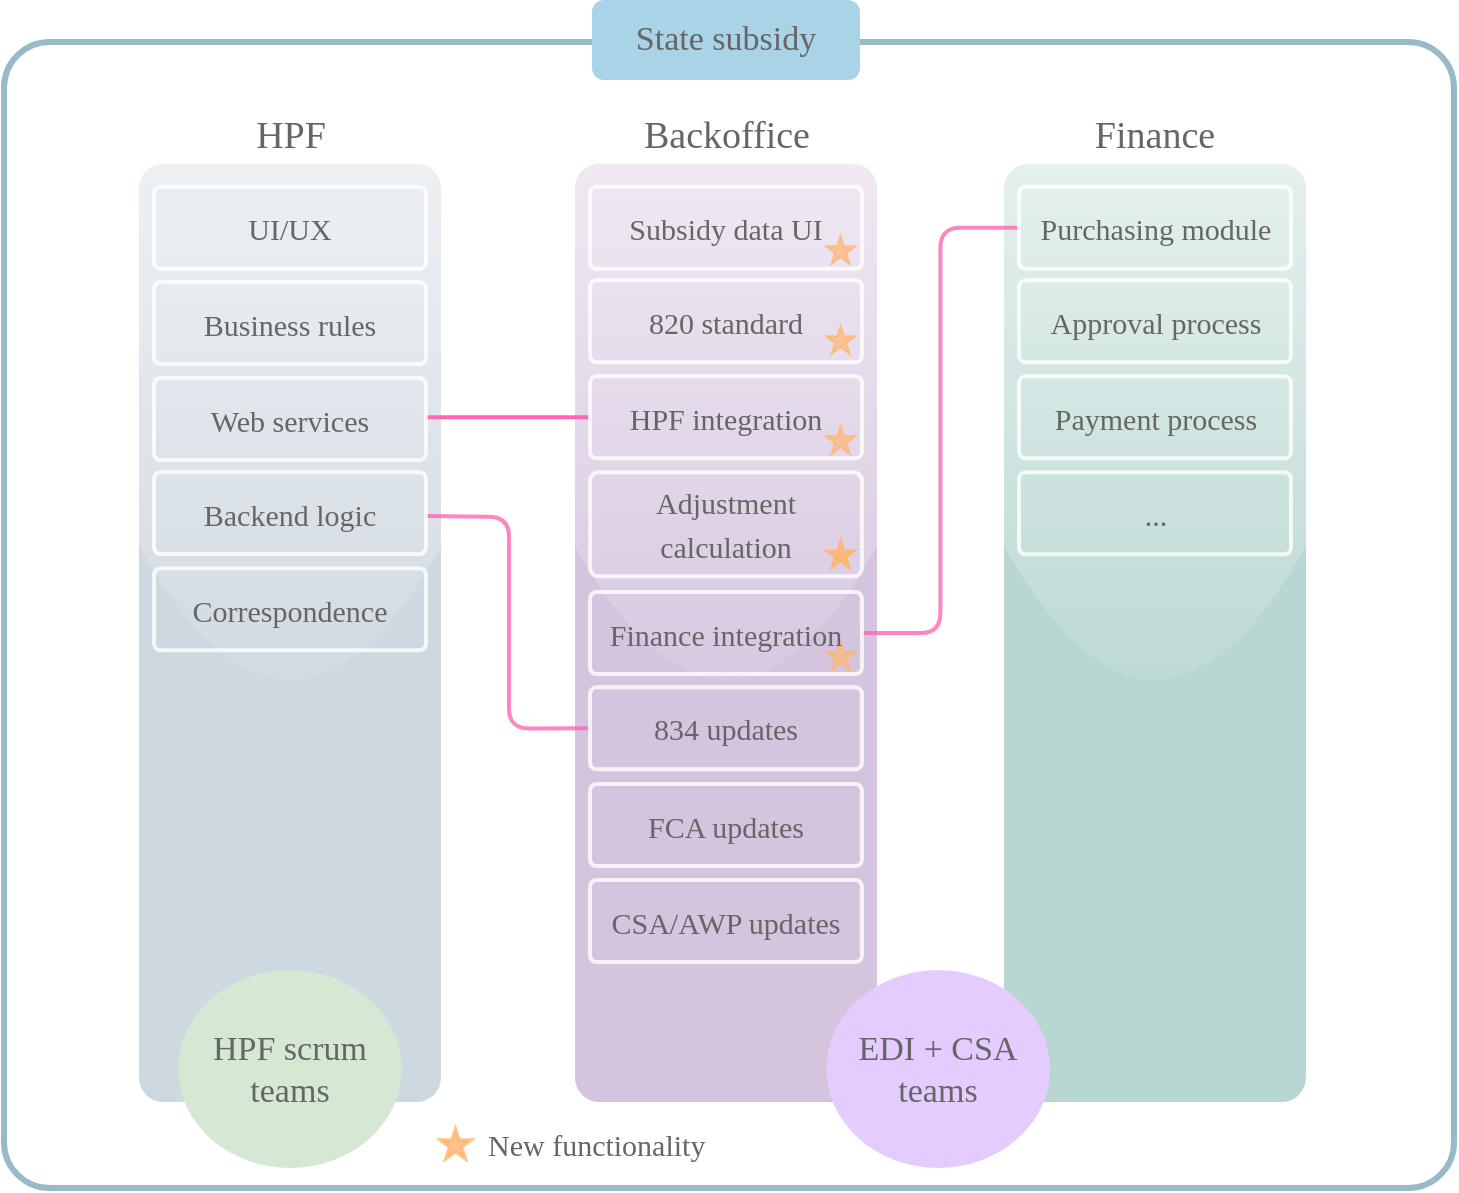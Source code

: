 <mxfile version="15.4.0" type="device" pages="2"><diagram id="fUHQmfQO0UvzZK2FpjPs" name="Base"><mxGraphModel dx="2765" dy="4293" grid="0" gridSize="10" guides="1" tooltips="1" connect="1" arrows="1" fold="1" page="1" pageScale="1" pageWidth="1600" pageHeight="900" math="0" shadow="0"><root><mxCell id="0"/><mxCell id="1" parent="0"/><mxCell id="Ma2LWX1KIgKVY_EB1p_x-2" value="HPF" style="rounded=1;whiteSpace=wrap;html=1;shadow=0;fontSize=19;strokeWidth=3;arcSize=8;strokeColor=none;fillColor=#BAC8D3;opacity=70;fontColor=#666666;spacingTop=32;labelPosition=center;verticalLabelPosition=top;align=center;verticalAlign=bottom;glass=1;fontFamily=IBM Plex Sans;fontSource=https%3A%2F%2Ffonts.googleapis.com%2Fcss%3Ffamily%3DIBM%2BPlex%2BSans;" vertex="1" parent="1"><mxGeometry x="496.5" y="-1572" width="151" height="469" as="geometry"/></mxCell><mxCell id="Ma2LWX1KIgKVY_EB1p_x-3" value="&lt;span style=&quot;font-family: &amp;#34;ibm plex sans&amp;#34; ; font-size: 15px&quot;&gt;Correspondence&lt;/span&gt;" style="rounded=1;whiteSpace=wrap;html=1;shadow=0;fontSize=18;strokeWidth=2;arcSize=8;opacity=80;fillColor=none;strokeColor=#FFFFFF;fontColor=#666666;" vertex="1" parent="1"><mxGeometry x="504.03" y="-1369.86" width="135.94" height="41" as="geometry"/></mxCell><mxCell id="Ma2LWX1KIgKVY_EB1p_x-4" value="&lt;font style=&quot;font-size: 15px&quot; face=&quot;IBM Plex Sans&quot; data-font-src=&quot;https://fonts.googleapis.com/css?family=IBM+Plex+Sans&quot;&gt;Business rules&lt;/font&gt;" style="rounded=1;whiteSpace=wrap;html=1;shadow=0;fontSize=18;strokeWidth=2;arcSize=8;fillColor=none;strokeColor=#FFFFFF;opacity=80;fontColor=#666666;" vertex="1" parent="1"><mxGeometry x="504.03" y="-1513" width="135.94" height="41" as="geometry"/></mxCell><mxCell id="Ma2LWX1KIgKVY_EB1p_x-5" value="&lt;font style=&quot;font-size: 15px&quot; face=&quot;IBM Plex Sans&quot; data-font-src=&quot;https://fonts.googleapis.com/css?family=IBM+Plex+Sans&quot;&gt;UI/UX&lt;/font&gt;" style="rounded=1;whiteSpace=wrap;html=1;shadow=0;fontSize=18;strokeWidth=2;arcSize=8;fillColor=none;strokeColor=#FFFFFF;opacity=80;fontColor=#666666;" vertex="1" parent="1"><mxGeometry x="504.03" y="-1560.58" width="135.94" height="41" as="geometry"/></mxCell><mxCell id="Ma2LWX1KIgKVY_EB1p_x-6" value="Backoffice" style="rounded=1;whiteSpace=wrap;html=1;shadow=0;fontSize=19;strokeWidth=3;arcSize=8;strokeColor=none;opacity=70;fontColor=#666666;spacingTop=32;labelPosition=center;verticalLabelPosition=top;align=center;verticalAlign=bottom;glass=1;fontFamily=IBM Plex Sans;fontSource=https%3A%2F%2Ffonts.googleapis.com%2Fcss%3Ffamily%3DIBM%2BPlex%2BSans;fillColor=#C3ABD0;" vertex="1" parent="1"><mxGeometry x="714.5" y="-1572" width="151" height="469" as="geometry"/></mxCell><mxCell id="Ma2LWX1KIgKVY_EB1p_x-7" value="&lt;span style=&quot;font-family: &amp;#34;ibm plex sans&amp;#34; ; font-size: 15px&quot;&gt;FCA updates&lt;/span&gt;" style="rounded=1;whiteSpace=wrap;html=1;shadow=0;fontSize=18;strokeWidth=2;arcSize=8;opacity=80;fillColor=none;strokeColor=#FFFFFF;fontColor=#666666;" vertex="1" parent="1"><mxGeometry x="722.03" y="-1262.0" width="135.94" height="41" as="geometry"/></mxCell><mxCell id="Ma2LWX1KIgKVY_EB1p_x-8" value="&lt;font style=&quot;font-size: 15px&quot; face=&quot;IBM Plex Sans&quot; data-font-src=&quot;https://fonts.googleapis.com/css?family=IBM+Plex+Sans&quot;&gt;Subsidy data UI&lt;/font&gt;" style="rounded=1;whiteSpace=wrap;html=1;shadow=0;fontSize=18;strokeWidth=2;arcSize=8;fillColor=none;strokeColor=#FFFFFF;opacity=80;fontColor=#666666;" vertex="1" parent="1"><mxGeometry x="722.03" y="-1560.58" width="135.94" height="41" as="geometry"/></mxCell><mxCell id="Ma2LWX1KIgKVY_EB1p_x-9" value="Finance" style="rounded=1;whiteSpace=wrap;html=1;shadow=0;fontSize=19;strokeWidth=3;arcSize=8;strokeColor=none;opacity=70;fontColor=#666666;spacingTop=32;labelPosition=center;verticalLabelPosition=top;align=center;verticalAlign=bottom;glass=1;fontFamily=IBM Plex Sans;fontSource=https%3A%2F%2Ffonts.googleapis.com%2Fcss%3Ffamily%3DIBM%2BPlex%2BSans;fillColor=#9AC7BF;" vertex="1" parent="1"><mxGeometry x="929" y="-1572" width="151" height="469" as="geometry"/></mxCell><mxCell id="Ma2LWX1KIgKVY_EB1p_x-10" value="&lt;font style=&quot;font-size: 15px&quot; face=&quot;IBM Plex Sans&quot; data-font-src=&quot;https://fonts.googleapis.com/css?family=IBM+Plex+Sans&quot;&gt;Approval process&lt;/font&gt;" style="rounded=1;whiteSpace=wrap;html=1;shadow=0;fontSize=18;strokeWidth=2;arcSize=8;opacity=80;fillColor=none;strokeColor=#FFFFFF;fontColor=#666666;" vertex="1" parent="1"><mxGeometry x="936.53" y="-1513.86" width="135.94" height="41" as="geometry"/></mxCell><mxCell id="Ma2LWX1KIgKVY_EB1p_x-11" value="&lt;span style=&quot;font-family: &amp;#34;ibm plex sans&amp;#34; ; font-size: 15px&quot;&gt;Payment process&lt;/span&gt;" style="rounded=1;whiteSpace=wrap;html=1;shadow=0;fontSize=18;strokeWidth=2;arcSize=8;opacity=80;fillColor=none;strokeColor=#FFFFFF;fontColor=#666666;" vertex="1" parent="1"><mxGeometry x="936.53" y="-1465.86" width="135.94" height="41" as="geometry"/></mxCell><mxCell id="Ma2LWX1KIgKVY_EB1p_x-12" value="&lt;span style=&quot;font-family: &amp;#34;ibm plex sans&amp;#34; ; font-size: 15px&quot;&gt;...&lt;/span&gt;" style="rounded=1;whiteSpace=wrap;html=1;shadow=0;fontSize=18;strokeWidth=2;arcSize=8;opacity=80;fillColor=none;strokeColor=#FFFFFF;fontColor=#666666;" vertex="1" parent="1"><mxGeometry x="936.53" y="-1417.86" width="135.94" height="41" as="geometry"/></mxCell><mxCell id="Ma2LWX1KIgKVY_EB1p_x-13" value="" style="verticalLabelPosition=bottom;verticalAlign=top;html=1;shape=mxgraph.basic.star;rounded=1;shadow=0;glass=0;sketch=0;fontFamily=IBM Plex Sans;fontSource=https%3A%2F%2Ffonts.googleapis.com%2Fcss%3Ffamily%3DIBM%2BPlex%2BSans;fontSize=26;fontColor=#666666;strokeWidth=1;opacity=70;strokeColor=#FFB570;fillColor=#FFB570;" vertex="1" parent="1"><mxGeometry x="840" y="-1491" width="14.59" height="14" as="geometry"/></mxCell><mxCell id="Ma2LWX1KIgKVY_EB1p_x-14" style="edgeStyle=orthogonalEdgeStyle;rounded=1;orthogonalLoop=1;jettySize=auto;html=1;entryX=0;entryY=0.5;entryDx=0;entryDy=0;fontFamily=IBM Plex Sans;fontSource=https%3A%2F%2Ffonts.googleapis.com%2Fcss%3Ffamily%3DIBM%2BPlex%2BSans;fontSize=26;fontColor=#666666;startArrow=none;startFill=0;endArrow=none;endFill=0;strokeWidth=2;strokeColor=#FF66B3;opacity=80;" edge="1" parent="1" target="Ma2LWX1KIgKVY_EB1p_x-22"><mxGeometry relative="1" as="geometry"><mxPoint x="640" y="-1396.0" as="sourcePoint"/></mxGeometry></mxCell><mxCell id="Ma2LWX1KIgKVY_EB1p_x-15" value="" style="rounded=1;whiteSpace=wrap;html=1;shadow=0;labelBackgroundColor=none;sketch=0;fontFamily=IBM Plex Sans;fontSource=https%3A%2F%2Ffonts.googleapis.com%2Fcss%3Ffamily%3DIBM%2BPlex%2BSans;fontSize=18;fontColor=#FFFFFF;strokeColor=#8FB2C2;strokeWidth=3;fillColor=none;opacity=90;align=center;arcSize=4;pointerEvents=0;" vertex="1" parent="1"><mxGeometry x="429" y="-1633" width="725" height="573" as="geometry"/></mxCell><mxCell id="Ma2LWX1KIgKVY_EB1p_x-16" value="" style="verticalLabelPosition=bottom;verticalAlign=top;html=1;shape=mxgraph.basic.star;rounded=1;shadow=0;glass=0;sketch=0;fontFamily=IBM Plex Sans;fontSource=https%3A%2F%2Ffonts.googleapis.com%2Fcss%3Ffamily%3DIBM%2BPlex%2BSans;fontSize=26;fontColor=#666666;strokeWidth=1;opacity=70;strokeColor=#FFB570;fillColor=#FFB570;" vertex="1" parent="1"><mxGeometry x="840" y="-1441" width="14.59" height="14" as="geometry"/></mxCell><mxCell id="Ma2LWX1KIgKVY_EB1p_x-17" value="" style="verticalLabelPosition=bottom;verticalAlign=top;html=1;shape=mxgraph.basic.star;rounded=1;shadow=0;glass=0;sketch=0;fontFamily=IBM Plex Sans;fontSource=https%3A%2F%2Ffonts.googleapis.com%2Fcss%3Ffamily%3DIBM%2BPlex%2BSans;fontSize=26;fontColor=#666666;strokeWidth=2;opacity=80;strokeColor=#FFB570;fillColor=#FFB570;" vertex="1" parent="1"><mxGeometry x="647.5" y="-1089" width="14.59" height="14" as="geometry"/></mxCell><mxCell id="Ma2LWX1KIgKVY_EB1p_x-18" value="New functionality" style="text;html=1;strokeColor=none;fillColor=none;align=left;verticalAlign=middle;whiteSpace=wrap;rounded=0;shadow=0;glass=0;sketch=0;pointerEvents=0;fontFamily=IBM Plex Sans;fontSource=https%3A%2F%2Ffonts.googleapis.com%2Fcss%3Ffamily%3DIBM%2BPlex%2BSans;fontSize=15;fontColor=#666666;" vertex="1" parent="1"><mxGeometry x="669" y="-1092" width="133" height="20" as="geometry"/></mxCell><mxCell id="Ma2LWX1KIgKVY_EB1p_x-19" value="" style="verticalLabelPosition=bottom;verticalAlign=top;html=1;shape=mxgraph.basic.star;rounded=1;shadow=0;glass=0;sketch=0;fontFamily=IBM Plex Sans;fontSource=https%3A%2F%2Ffonts.googleapis.com%2Fcss%3Ffamily%3DIBM%2BPlex%2BSans;fontSize=26;fontColor=#666666;strokeWidth=1;opacity=70;strokeColor=#FFB570;fillColor=#FFB570;" vertex="1" parent="1"><mxGeometry x="840" y="-1536" width="14.59" height="14" as="geometry"/></mxCell><mxCell id="Ma2LWX1KIgKVY_EB1p_x-20" value="&lt;span style=&quot;font-family: &amp;#34;ibm plex sans&amp;#34; ; font-size: 15px&quot;&gt;Adjustment calculation&lt;br&gt;&lt;/span&gt;" style="rounded=1;whiteSpace=wrap;html=1;shadow=0;fontSize=18;strokeWidth=2;arcSize=8;opacity=80;fillColor=none;strokeColor=#FFFFFF;fontColor=#666666;" vertex="1" parent="1"><mxGeometry x="722.03" y="-1417.86" width="135.94" height="52" as="geometry"/></mxCell><mxCell id="Ma2LWX1KIgKVY_EB1p_x-21" value="" style="verticalLabelPosition=bottom;verticalAlign=top;html=1;shape=mxgraph.basic.star;rounded=1;shadow=0;glass=0;sketch=0;fontFamily=IBM Plex Sans;fontSource=https%3A%2F%2Ffonts.googleapis.com%2Fcss%3Ffamily%3DIBM%2BPlex%2BSans;fontSize=26;fontColor=#666666;strokeWidth=1;strokeColor=#FFB570;fillColor=#FFB570;opacity=90;" vertex="1" parent="1"><mxGeometry x="840" y="-1383.86" width="14.59" height="14" as="geometry"/></mxCell><mxCell id="Ma2LWX1KIgKVY_EB1p_x-22" value="&lt;font style=&quot;font-size: 15px&quot; face=&quot;IBM Plex Sans&quot; data-font-src=&quot;https://fonts.googleapis.com/css?family=IBM+Plex+Sans&quot;&gt;834 updates&lt;/font&gt;" style="rounded=1;whiteSpace=wrap;html=1;shadow=0;fontSize=18;strokeWidth=2;arcSize=8;opacity=80;fillColor=none;strokeColor=#FFFFFF;fontColor=#666666;" vertex="1" parent="1"><mxGeometry x="722.03" y="-1310.33" width="135.94" height="41" as="geometry"/></mxCell><mxCell id="Ma2LWX1KIgKVY_EB1p_x-23" value="&lt;font style=&quot;font-size: 15px&quot; face=&quot;IBM Plex Sans&quot; data-font-src=&quot;https://fonts.googleapis.com/css?family=IBM+Plex+Sans&quot;&gt;820 standard&lt;/font&gt;" style="rounded=1;whiteSpace=wrap;html=1;shadow=0;fontSize=18;strokeWidth=2;arcSize=8;fillColor=none;strokeColor=#FFFFFF;opacity=80;fontColor=#666666;" vertex="1" parent="1"><mxGeometry x="722.03" y="-1513.86" width="135.94" height="41" as="geometry"/></mxCell><mxCell id="Ma2LWX1KIgKVY_EB1p_x-24" value="" style="verticalLabelPosition=bottom;verticalAlign=top;html=1;shape=mxgraph.basic.star;rounded=1;shadow=0;glass=0;sketch=0;fontFamily=IBM Plex Sans;fontSource=https%3A%2F%2Ffonts.googleapis.com%2Fcss%3Ffamily%3DIBM%2BPlex%2BSans;fontSize=26;fontColor=#666666;strokeWidth=1;strokeColor=#FFB570;fillColor=#FFB570;opacity=70;" vertex="1" parent="1"><mxGeometry x="840" y="-1333" width="14.59" height="14" as="geometry"/></mxCell><mxCell id="Ma2LWX1KIgKVY_EB1p_x-25" style="edgeStyle=orthogonalEdgeStyle;rounded=1;orthogonalLoop=1;jettySize=auto;html=1;entryX=0;entryY=0.5;entryDx=0;entryDy=0;fontFamily=IBM Plex Sans;fontSource=https%3A%2F%2Ffonts.googleapis.com%2Fcss%3Ffamily%3DIBM%2BPlex%2BSans;fontSize=16;fontColor=#666666;startArrow=none;startFill=0;endArrow=none;endFill=0;strokeWidth=2;strokeColor=#FF66B3;opacity=80;" edge="1" parent="1" source="Ma2LWX1KIgKVY_EB1p_x-26" target="Ma2LWX1KIgKVY_EB1p_x-27"><mxGeometry relative="1" as="geometry"/></mxCell><mxCell id="Ma2LWX1KIgKVY_EB1p_x-26" value="&lt;span style=&quot;font-family: &amp;#34;ibm plex sans&amp;#34; ; font-size: 15px&quot;&gt;Finance integration&lt;/span&gt;" style="rounded=1;whiteSpace=wrap;html=1;shadow=0;fontSize=18;strokeWidth=2;arcSize=8;fillColor=none;strokeColor=#FFFFFF;fontColor=#666666;spacingBottom=0;opacity=80;" vertex="1" parent="1"><mxGeometry x="722.03" y="-1358" width="135.94" height="41" as="geometry"/></mxCell><mxCell id="Ma2LWX1KIgKVY_EB1p_x-27" value="&lt;font style=&quot;font-size: 15px&quot; face=&quot;IBM Plex Sans&quot; data-font-src=&quot;https://fonts.googleapis.com/css?family=IBM+Plex+Sans&quot;&gt;Purchasing module&lt;/font&gt;" style="rounded=1;whiteSpace=wrap;html=1;shadow=0;fontSize=18;strokeWidth=2;arcSize=8;fillColor=none;strokeColor=#FFFFFF;opacity=80;fontColor=#666666;" vertex="1" parent="1"><mxGeometry x="936.53" y="-1560.58" width="135.94" height="41" as="geometry"/></mxCell><mxCell id="Ma2LWX1KIgKVY_EB1p_x-28" value="&lt;span style=&quot;font-family: &amp;#34;ibm plex sans&amp;#34; ; font-size: 15px&quot;&gt;CSA/AWP updates&lt;/span&gt;" style="rounded=1;whiteSpace=wrap;html=1;shadow=0;fontSize=18;strokeWidth=2;arcSize=8;opacity=80;fillColor=none;strokeColor=#FFFFFF;fontColor=#666666;" vertex="1" parent="1"><mxGeometry x="722.03" y="-1214.0" width="135.94" height="41" as="geometry"/></mxCell><mxCell id="Ma2LWX1KIgKVY_EB1p_x-29" value="HPF scrum&lt;br&gt;teams" style="ellipse;whiteSpace=wrap;html=1;rounded=0;shadow=0;glass=0;labelBackgroundColor=none;fontFamily=IBM Plex Sans;fontSize=17;fontSource=https%3A%2F%2Ffonts.googleapis.com%2Fcss%3Ffamily%3DIBM%2BPlex%2BSans;strokeColor=none;fontColor=#666666;fillColor=#D5E8D4;" vertex="1" parent="1"><mxGeometry x="516.11" y="-1169" width="111.78" height="99" as="geometry"/></mxCell><mxCell id="Ma2LWX1KIgKVY_EB1p_x-30" value="EDI + CSA&lt;br&gt;teams" style="ellipse;whiteSpace=wrap;html=1;rounded=0;shadow=0;glass=0;labelBackgroundColor=none;fontFamily=IBM Plex Sans;fontSize=17;fontSource=https%3A%2F%2Ffonts.googleapis.com%2Fcss%3Ffamily%3DIBM%2BPlex%2BSans;strokeColor=none;fontColor=#666666;fillColor=#E5CCFF;" vertex="1" parent="1"><mxGeometry x="840.22" y="-1169" width="111.78" height="99" as="geometry"/></mxCell><mxCell id="Ma2LWX1KIgKVY_EB1p_x-31" value="State subsidy" style="rounded=1;whiteSpace=wrap;html=1;shadow=0;glass=0;pointerEvents=0;fontFamily=IBM Plex Sans;fontSource=https%3A%2F%2Ffonts.googleapis.com%2Fcss%3Ffamily%3DIBM%2BPlex%2BSans;fontSize=17;fontColor=#666666;fillColor=#A9D3E6;align=center;strokeWidth=3;strokeColor=none;" vertex="1" parent="1"><mxGeometry x="723" y="-1654" width="134" height="40" as="geometry"/></mxCell><mxCell id="Ma2LWX1KIgKVY_EB1p_x-32" style="edgeStyle=orthogonalEdgeStyle;rounded=0;orthogonalLoop=1;jettySize=auto;html=1;entryX=0;entryY=0.5;entryDx=0;entryDy=0;fontFamily=IBM Plex Sans;fontSource=https%3A%2F%2Ffonts.googleapis.com%2Fcss%3Ffamily%3DIBM%2BPlex%2BSans;fontSize=14;fontColor=#666666;strokeColor=#FF66B3;strokeWidth=2;endArrow=none;endFill=0;" edge="1" parent="1" source="Ma2LWX1KIgKVY_EB1p_x-34" target="Ma2LWX1KIgKVY_EB1p_x-35"><mxGeometry relative="1" as="geometry"><Array as="points"><mxPoint x="681" y="-1445"/></Array></mxGeometry></mxCell><mxCell id="Ma2LWX1KIgKVY_EB1p_x-33" value="&lt;span style=&quot;font-family: &amp;#34;ibm plex sans&amp;#34; ; font-size: 15px&quot;&gt;Backend logic&lt;/span&gt;" style="rounded=1;whiteSpace=wrap;html=1;shadow=0;fontSize=18;strokeWidth=2;arcSize=8;opacity=80;fillColor=none;strokeColor=#FFFFFF;fontColor=#666666;" vertex="1" parent="1"><mxGeometry x="504.03" y="-1418" width="135.94" height="41" as="geometry"/></mxCell><mxCell id="Ma2LWX1KIgKVY_EB1p_x-34" value="&lt;font style=&quot;font-size: 15px&quot; face=&quot;IBM Plex Sans&quot; data-font-src=&quot;https://fonts.googleapis.com/css?family=IBM+Plex+Sans&quot;&gt;Web services&lt;/font&gt;" style="rounded=1;whiteSpace=wrap;html=1;shadow=0;fontSize=18;strokeWidth=2;arcSize=8;opacity=80;fillColor=none;strokeColor=#FFFFFF;fontColor=#666666;" vertex="1" parent="1"><mxGeometry x="504.03" y="-1465" width="135.94" height="41" as="geometry"/></mxCell><mxCell id="Ma2LWX1KIgKVY_EB1p_x-35" value="&lt;span style=&quot;font-family: &amp;#34;ibm plex sans&amp;#34; ; font-size: 15px&quot;&gt;HPF integration&lt;/span&gt;" style="rounded=1;whiteSpace=wrap;html=1;shadow=0;fontSize=18;strokeWidth=2;arcSize=8;opacity=80;fillColor=none;strokeColor=#FFFFFF;fontColor=#666666;" vertex="1" parent="1"><mxGeometry x="722.03" y="-1465.86" width="135.94" height="41" as="geometry"/></mxCell></root></mxGraphModel></diagram><diagram id="GJOXZWC913ikZIk9kLyV" name="HPF layer"><mxGraphModel dx="2212" dy="4694" grid="0" gridSize="10" guides="1" tooltips="1" connect="1" arrows="1" fold="1" page="1" pageScale="1" pageWidth="1600" pageHeight="900" math="0" shadow="0"><root><mxCell id="BnIRVdxD2owYUwl0RMo0-0"/><mxCell id="BnIRVdxD2owYUwl0RMo0-1" parent="BnIRVdxD2owYUwl0RMo0-0"/><mxCell id="BnIRVdxD2owYUwl0RMo0-2" value="HPF" style="rounded=1;whiteSpace=wrap;html=1;shadow=0;fontSize=19;strokeWidth=3;arcSize=8;strokeColor=none;fillColor=#BAC8D3;opacity=70;fontColor=#666666;spacingTop=32;labelPosition=center;verticalLabelPosition=top;align=center;verticalAlign=bottom;glass=1;fontFamily=IBM Plex Sans;fontSource=https://fonts.googleapis.com/css?family=IBM+Plex+Sans;" vertex="1" parent="BnIRVdxD2owYUwl0RMo0-1"><mxGeometry x="545.5" y="-2572" width="151" height="652" as="geometry"/></mxCell><mxCell id="BnIRVdxD2owYUwl0RMo0-3" value="&lt;span style=&quot;font-family: &amp;#34;ibm plex sans&amp;#34; ; font-size: 15px&quot;&gt;Correspondence&lt;/span&gt;" style="rounded=1;whiteSpace=wrap;html=1;shadow=0;fontSize=18;strokeWidth=2;arcSize=8;opacity=80;fillColor=none;strokeColor=#FFFFFF;fontColor=#666666;" vertex="1" parent="BnIRVdxD2owYUwl0RMo0-1"><mxGeometry x="553.03" y="-2040.07" width="135.94" height="41" as="geometry"/></mxCell><mxCell id="BnIRVdxD2owYUwl0RMo0-4" style="edgeStyle=orthogonalEdgeStyle;rounded=1;orthogonalLoop=1;jettySize=auto;html=1;strokeWidth=2;endArrow=none;endFill=0;strokeColor=#B3B3B3;" edge="1" parent="BnIRVdxD2owYUwl0RMo0-1" source="BnIRVdxD2owYUwl0RMo0-6" target="BnIRVdxD2owYUwl0RMo0-22"><mxGeometry relative="1" as="geometry"/></mxCell><mxCell id="BnIRVdxD2owYUwl0RMo0-5" style="edgeStyle=orthogonalEdgeStyle;rounded=1;orthogonalLoop=1;jettySize=auto;html=1;entryX=0;entryY=0.5;entryDx=0;entryDy=0;strokeWidth=2;endArrow=none;endFill=0;strokeColor=#B3B3B3;" edge="1" parent="BnIRVdxD2owYUwl0RMo0-1" source="BnIRVdxD2owYUwl0RMo0-6" target="BnIRVdxD2owYUwl0RMo0-20"><mxGeometry relative="1" as="geometry"/></mxCell><mxCell id="BnIRVdxD2owYUwl0RMo0-6" value="&lt;font style=&quot;font-size: 15px&quot; face=&quot;IBM Plex Sans&quot; data-font-src=&quot;https://fonts.googleapis.com/css?family=IBM+Plex+Sans&quot;&gt;Business rules&lt;/font&gt;" style="rounded=1;whiteSpace=wrap;html=1;shadow=0;fontSize=18;strokeWidth=2;arcSize=8;fillColor=none;strokeColor=#FFFFFF;opacity=80;fontColor=#666666;" vertex="1" parent="BnIRVdxD2owYUwl0RMo0-1"><mxGeometry x="553.03" y="-2429" width="135.94" height="41" as="geometry"/></mxCell><mxCell id="BnIRVdxD2owYUwl0RMo0-7" style="edgeStyle=orthogonalEdgeStyle;rounded=1;orthogonalLoop=1;jettySize=auto;html=1;strokeWidth=2;endArrow=none;endFill=0;strokeColor=#B3B3B3;" edge="1" parent="BnIRVdxD2owYUwl0RMo0-1" source="BnIRVdxD2owYUwl0RMo0-9" target="BnIRVdxD2owYUwl0RMo0-18"><mxGeometry relative="1" as="geometry"/></mxCell><mxCell id="BnIRVdxD2owYUwl0RMo0-8" style="edgeStyle=orthogonalEdgeStyle;rounded=1;orthogonalLoop=1;jettySize=auto;html=1;entryX=0;entryY=0.5;entryDx=0;entryDy=0;strokeWidth=2;endArrow=none;endFill=0;strokeColor=#B3B3B3;" edge="1" parent="BnIRVdxD2owYUwl0RMo0-1" source="BnIRVdxD2owYUwl0RMo0-9" target="BnIRVdxD2owYUwl0RMo0-19"><mxGeometry relative="1" as="geometry"/></mxCell><mxCell id="BnIRVdxD2owYUwl0RMo0-9" value="&lt;font style=&quot;font-size: 15px&quot; face=&quot;IBM Plex Sans&quot; data-font-src=&quot;https://fonts.googleapis.com/css?family=IBM+Plex+Sans&quot;&gt;UI/UX&lt;/font&gt;" style="rounded=1;whiteSpace=wrap;html=1;shadow=0;fontSize=18;strokeWidth=2;arcSize=8;fillColor=none;strokeColor=#FFFFFF;opacity=80;fontColor=#666666;" vertex="1" parent="BnIRVdxD2owYUwl0RMo0-1"><mxGeometry x="552.5" y="-2559" width="135.94" height="41" as="geometry"/></mxCell><mxCell id="BnIRVdxD2owYUwl0RMo0-10" value="" style="rounded=1;whiteSpace=wrap;html=1;shadow=0;labelBackgroundColor=none;sketch=0;fontFamily=IBM Plex Sans;fontSource=https://fonts.googleapis.com/css?family=IBM+Plex+Sans;fontSize=18;fontColor=#FFFFFF;strokeColor=#8FB2C2;strokeWidth=3;fillColor=none;opacity=90;align=center;arcSize=4;pointerEvents=0;" vertex="1" parent="BnIRVdxD2owYUwl0RMo0-1"><mxGeometry x="478" y="-2641" width="645" height="764" as="geometry"/></mxCell><mxCell id="BnIRVdxD2owYUwl0RMo0-11" value="HPF scrum&lt;br&gt;teams" style="ellipse;whiteSpace=wrap;html=1;rounded=0;shadow=0;glass=0;labelBackgroundColor=none;fontFamily=IBM Plex Sans;fontSize=17;fontSource=https://fonts.googleapis.com/css?family=IBM+Plex+Sans;strokeColor=none;fontColor=#666666;fillColor=#D5E8D4;" vertex="1" parent="BnIRVdxD2owYUwl0RMo0-1"><mxGeometry x="565.11" y="-1986" width="111.78" height="99" as="geometry"/></mxCell><mxCell id="BnIRVdxD2owYUwl0RMo0-12" value="State subsidy: HPF layer" style="rounded=1;whiteSpace=wrap;html=1;shadow=0;glass=0;pointerEvents=0;fontFamily=IBM Plex Sans;fontSource=https://fonts.googleapis.com/css?family=IBM+Plex+Sans;fontSize=17;fontColor=#666666;fillColor=#A9D3E6;align=center;strokeWidth=3;strokeColor=none;" vertex="1" parent="BnIRVdxD2owYUwl0RMo0-1"><mxGeometry x="690" y="-2662" width="226" height="40" as="geometry"/></mxCell><mxCell id="BnIRVdxD2owYUwl0RMo0-13" value="&lt;font face=&quot;ibm plex sans&quot;&gt;&lt;span style=&quot;font-size: 15px&quot;&gt;Web services&lt;/span&gt;&lt;/font&gt;" style="rounded=1;whiteSpace=wrap;html=1;shadow=0;fontSize=18;strokeWidth=2;arcSize=8;opacity=80;fillColor=none;strokeColor=#FFFFFF;fontColor=#666666;" vertex="1" parent="BnIRVdxD2owYUwl0RMo0-1"><mxGeometry x="553.03" y="-2170" width="135.94" height="41" as="geometry"/></mxCell><mxCell id="BnIRVdxD2owYUwl0RMo0-14" style="edgeStyle=orthogonalEdgeStyle;rounded=1;orthogonalLoop=1;jettySize=auto;html=1;endArrow=none;endFill=0;strokeWidth=2;strokeColor=#B3B3B3;" edge="1" parent="BnIRVdxD2owYUwl0RMo0-1" source="BnIRVdxD2owYUwl0RMo0-17" target="BnIRVdxD2owYUwl0RMo0-23"><mxGeometry relative="1" as="geometry"/></mxCell><mxCell id="BnIRVdxD2owYUwl0RMo0-15" style="edgeStyle=orthogonalEdgeStyle;rounded=1;orthogonalLoop=1;jettySize=auto;html=1;entryX=0;entryY=0.5;entryDx=0;entryDy=0;endArrow=none;endFill=0;strokeWidth=2;strokeColor=#B3B3B3;" edge="1" parent="BnIRVdxD2owYUwl0RMo0-1" source="BnIRVdxD2owYUwl0RMo0-17" target="BnIRVdxD2owYUwl0RMo0-24"><mxGeometry relative="1" as="geometry"/></mxCell><mxCell id="BnIRVdxD2owYUwl0RMo0-16" style="edgeStyle=orthogonalEdgeStyle;rounded=1;orthogonalLoop=1;jettySize=auto;html=1;entryX=0;entryY=0.5;entryDx=0;entryDy=0;endArrow=none;endFill=0;strokeWidth=2;strokeColor=#B3B3B3;" edge="1" parent="BnIRVdxD2owYUwl0RMo0-1" source="BnIRVdxD2owYUwl0RMo0-17" target="BnIRVdxD2owYUwl0RMo0-25"><mxGeometry relative="1" as="geometry"/></mxCell><mxCell id="BnIRVdxD2owYUwl0RMo0-17" value="&lt;font style=&quot;font-size: 15px&quot; face=&quot;IBM Plex Sans&quot; data-font-src=&quot;https://fonts.googleapis.com/css?family=IBM+Plex+Sans&quot;&gt;Backend logic&lt;/font&gt;" style="rounded=1;whiteSpace=wrap;html=1;shadow=0;fontSize=18;strokeWidth=2;arcSize=8;opacity=80;fillColor=none;strokeColor=#FFFFFF;fontColor=#666666;" vertex="1" parent="BnIRVdxD2owYUwl0RMo0-1"><mxGeometry x="553.03" y="-2300" width="135.94" height="41" as="geometry"/></mxCell><mxCell id="BnIRVdxD2owYUwl0RMo0-18" value="&lt;font style=&quot;font-size: 15px&quot; face=&quot;IBM Plex Sans&quot; data-font-src=&quot;https://fonts.googleapis.com/css?family=IBM+Plex+Sans&quot;&gt;Pre/post app&lt;/font&gt;" style="rounded=1;whiteSpace=wrap;html=1;shadow=0;fontSize=18;strokeWidth=2;arcSize=8;opacity=40;fontColor=#666666;fillColor=#BAC8D3;strokeColor=#666666;" vertex="1" parent="BnIRVdxD2owYUwl0RMo0-1"><mxGeometry x="774.65" y="-2559" width="135.94" height="41" as="geometry"/></mxCell><mxCell id="BnIRVdxD2owYUwl0RMo0-19" value="&lt;font style=&quot;font-size: 15px&quot; face=&quot;IBM Plex Sans&quot; data-font-src=&quot;https://fonts.googleapis.com/css?family=IBM+Plex+Sans&quot;&gt;Dashboard&lt;/font&gt;" style="rounded=1;whiteSpace=wrap;html=1;shadow=0;fontSize=18;strokeWidth=2;arcSize=8;opacity=40;fontColor=#666666;fillColor=#BAC8D3;strokeColor=#666666;" vertex="1" parent="BnIRVdxD2owYUwl0RMo0-1"><mxGeometry x="774.65" y="-2509" width="135.94" height="41" as="geometry"/></mxCell><mxCell id="BnIRVdxD2owYUwl0RMo0-20" value="&lt;font style=&quot;font-size: 15px&quot; face=&quot;IBM Plex Sans&quot; data-font-src=&quot;https://fonts.googleapis.com/css?family=IBM+Plex+Sans&quot;&gt;Ruleset integration&lt;/font&gt;" style="rounded=1;whiteSpace=wrap;html=1;shadow=0;fontSize=18;strokeWidth=2;arcSize=8;opacity=40;fontColor=#666666;fillColor=#BAC8D3;strokeColor=#666666;" vertex="1" parent="BnIRVdxD2owYUwl0RMo0-1"><mxGeometry x="774.65" y="-2379.15" width="135.94" height="41" as="geometry"/></mxCell><mxCell id="BnIRVdxD2owYUwl0RMo0-21" value="&lt;font style=&quot;font-size: 15px&quot; face=&quot;IBM Plex Sans&quot; data-font-src=&quot;https://fonts.googleapis.com/css?family=IBM+Plex+Sans&quot;&gt;Post app rules&lt;/font&gt;" style="rounded=1;whiteSpace=wrap;html=1;shadow=0;fontSize=18;strokeWidth=2;arcSize=8;opacity=40;fontColor=#666666;fillColor=#BAC8D3;strokeColor=#666666;" vertex="1" parent="BnIRVdxD2owYUwl0RMo0-1"><mxGeometry x="921.5" y="-2429" width="135.94" height="41" as="geometry"/></mxCell><mxCell id="BnIRVdxD2owYUwl0RMo0-22" value="&lt;font style=&quot;font-size: 15px&quot; face=&quot;IBM Plex Sans&quot; data-font-src=&quot;https://fonts.googleapis.com/css?family=IBM+Plex+Sans&quot;&gt;Ruleset dev&lt;/font&gt;" style="rounded=1;whiteSpace=wrap;html=1;shadow=0;fontSize=18;strokeWidth=2;arcSize=8;opacity=40;fontColor=#666666;fillColor=#BAC8D3;strokeColor=#666666;" vertex="1" parent="BnIRVdxD2owYUwl0RMo0-1"><mxGeometry x="774.65" y="-2429" width="135.94" height="41" as="geometry"/></mxCell><mxCell id="BnIRVdxD2owYUwl0RMo0-23" value="&lt;font style=&quot;font-size: 15px&quot; face=&quot;IBM Plex Sans&quot; data-font-src=&quot;https://fonts.googleapis.com/css?family=IBM+Plex+Sans&quot;&gt;SEP changes&lt;/font&gt;" style="rounded=1;whiteSpace=wrap;html=1;shadow=0;fontSize=18;strokeWidth=2;arcSize=8;opacity=40;fontColor=#666666;fillColor=#BAC8D3;strokeColor=#666666;" vertex="1" parent="BnIRVdxD2owYUwl0RMo0-1"><mxGeometry x="777.06" y="-2300" width="135.94" height="41" as="geometry"/></mxCell><mxCell id="BnIRVdxD2owYUwl0RMo0-24" value="&lt;font style=&quot;font-size: 15px&quot; face=&quot;IBM Plex Sans&quot; data-font-src=&quot;https://fonts.googleapis.com/css?family=IBM+Plex+Sans&quot;&gt;APTC closure logic&lt;/font&gt;" style="rounded=1;whiteSpace=wrap;html=1;shadow=0;fontSize=18;strokeWidth=2;arcSize=8;opacity=40;fontColor=#666666;fillColor=#BAC8D3;strokeColor=#666666;" vertex="1" parent="BnIRVdxD2owYUwl0RMo0-1"><mxGeometry x="777.06" y="-2251" width="135.94" height="41" as="geometry"/></mxCell><mxCell id="BnIRVdxD2owYUwl0RMo0-25" value="&lt;font style=&quot;font-size: 15px&quot; face=&quot;IBM Plex Sans&quot; data-font-src=&quot;https://fonts.googleapis.com/css?family=IBM+Plex+Sans&quot;&gt;Copy over logic&lt;/font&gt;" style="rounded=1;whiteSpace=wrap;html=1;shadow=0;fontSize=18;strokeWidth=2;arcSize=8;opacity=40;fontColor=#666666;fillColor=#BAC8D3;strokeColor=#666666;" vertex="1" parent="BnIRVdxD2owYUwl0RMo0-1"><mxGeometry x="777.06" y="-2202.43" width="135.94" height="41" as="geometry"/></mxCell><mxCell id="BnIRVdxD2owYUwl0RMo0-26" value="&lt;font style=&quot;font-size: 15px&quot; face=&quot;IBM Plex Sans&quot; data-font-src=&quot;https://fonts.googleapis.com/css?family=IBM+Plex+Sans&quot;&gt;Batch changes&lt;/font&gt;" style="rounded=1;whiteSpace=wrap;html=1;shadow=0;fontSize=18;strokeWidth=2;arcSize=8;opacity=40;fontColor=#666666;fillColor=#BAC8D3;strokeColor=#666666;" vertex="1" parent="BnIRVdxD2owYUwl0RMo0-1"><mxGeometry x="921.5" y="-2300.0" width="135.94" height="41" as="geometry"/></mxCell><mxCell id="BnIRVdxD2owYUwl0RMo0-27" value="&lt;font style=&quot;font-size: 15px&quot; face=&quot;IBM Plex Sans&quot; data-font-src=&quot;https://fonts.googleapis.com/css?family=IBM+Plex+Sans&quot;&gt;Database&lt;/font&gt;" style="rounded=1;whiteSpace=wrap;html=1;shadow=0;fontSize=18;strokeWidth=2;arcSize=8;opacity=40;fontColor=#666666;fillColor=#BAC8D3;strokeColor=#666666;" vertex="1" parent="BnIRVdxD2owYUwl0RMo0-1"><mxGeometry x="921.5" y="-2251" width="135.94" height="41" as="geometry"/></mxCell><mxCell id="BnIRVdxD2owYUwl0RMo0-28" value="&lt;font style=&quot;font-size: 15px&quot; face=&quot;IBM Plex Sans&quot; data-font-src=&quot;https://fonts.googleapis.com/css?family=IBM+Plex+Sans&quot;&gt;Data warehouse&lt;/font&gt;" style="rounded=1;whiteSpace=wrap;html=1;shadow=0;fontSize=18;strokeWidth=2;arcSize=8;opacity=40;fontColor=#666666;fillColor=#BAC8D3;strokeColor=#666666;" vertex="1" parent="BnIRVdxD2owYUwl0RMo0-1"><mxGeometry x="921.5" y="-2202.43" width="135.94" height="41" as="geometry"/></mxCell></root></mxGraphModel></diagram></mxfile>